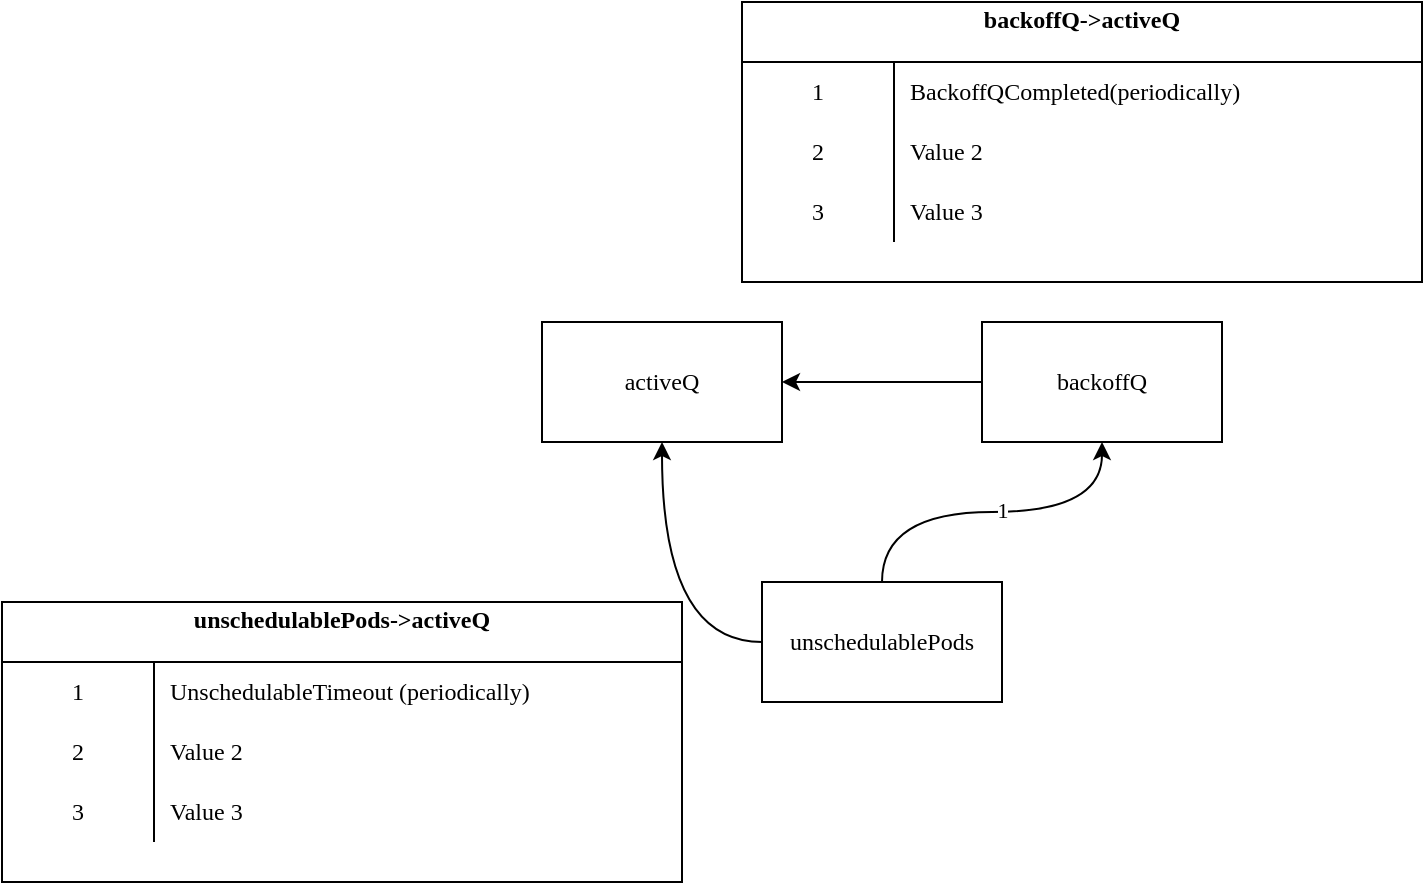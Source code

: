 <mxfile version="17.4.2" type="github">
  <diagram id="5utfoWw5rBOYjHjbVuls" name="Page-1">
    <mxGraphModel dx="1789" dy="965" grid="1" gridSize="10" guides="1" tooltips="1" connect="1" arrows="1" fold="1" page="1" pageScale="1" pageWidth="3300" pageHeight="4681" math="0" shadow="0">
      <root>
        <mxCell id="0" />
        <mxCell id="1" parent="0" />
        <mxCell id="gIE3h35THAHc6nxIw-kp-2" value="&lt;span style=&quot;font-size: 12px&quot;&gt;activeQ&lt;/span&gt;" style="rounded=0;whiteSpace=wrap;html=1;fontFamily=Comic Sans MS;" vertex="1" parent="1">
          <mxGeometry x="450" y="450" width="120" height="60" as="geometry" />
        </mxCell>
        <mxCell id="gIE3h35THAHc6nxIw-kp-30" style="edgeStyle=orthogonalEdgeStyle;curved=1;rounded=0;orthogonalLoop=1;jettySize=auto;html=1;exitX=0;exitY=0.5;exitDx=0;exitDy=0;entryX=1;entryY=0.5;entryDx=0;entryDy=0;fontFamily=Comic Sans MS;" edge="1" parent="1" source="gIE3h35THAHc6nxIw-kp-3" target="gIE3h35THAHc6nxIw-kp-2">
          <mxGeometry relative="1" as="geometry" />
        </mxCell>
        <mxCell id="gIE3h35THAHc6nxIw-kp-3" value="&lt;span style=&quot;font-size: 12px&quot;&gt;backoffQ&lt;/span&gt;" style="rounded=0;whiteSpace=wrap;html=1;fontFamily=Comic Sans MS;" vertex="1" parent="1">
          <mxGeometry x="670" y="450" width="120" height="60" as="geometry" />
        </mxCell>
        <mxCell id="gIE3h35THAHc6nxIw-kp-5" style="edgeStyle=orthogonalEdgeStyle;rounded=0;orthogonalLoop=1;jettySize=auto;html=1;entryX=0.5;entryY=1;entryDx=0;entryDy=0;fontFamily=Comic Sans MS;curved=1;" edge="1" parent="1" source="gIE3h35THAHc6nxIw-kp-4" target="gIE3h35THAHc6nxIw-kp-3">
          <mxGeometry relative="1" as="geometry" />
        </mxCell>
        <mxCell id="gIE3h35THAHc6nxIw-kp-8" value="1" style="edgeLabel;html=1;align=center;verticalAlign=middle;resizable=0;points=[];fontFamily=Comic Sans MS;" vertex="1" connectable="0" parent="gIE3h35THAHc6nxIw-kp-5">
          <mxGeometry x="0.172" y="1" relative="1" as="geometry">
            <mxPoint x="-11" as="offset" />
          </mxGeometry>
        </mxCell>
        <mxCell id="gIE3h35THAHc6nxIw-kp-6" style="edgeStyle=orthogonalEdgeStyle;curved=1;rounded=0;orthogonalLoop=1;jettySize=auto;html=1;exitX=0;exitY=0.5;exitDx=0;exitDy=0;fontFamily=Comic Sans MS;" edge="1" parent="1" source="gIE3h35THAHc6nxIw-kp-4" target="gIE3h35THAHc6nxIw-kp-2">
          <mxGeometry relative="1" as="geometry" />
        </mxCell>
        <mxCell id="gIE3h35THAHc6nxIw-kp-4" value="&lt;span style=&quot;font-size: 12px&quot;&gt;unschedulablePods&lt;/span&gt;" style="rounded=0;whiteSpace=wrap;html=1;fontFamily=Comic Sans MS;" vertex="1" parent="1">
          <mxGeometry x="560" y="580" width="120" height="60" as="geometry" />
        </mxCell>
        <mxCell id="gIE3h35THAHc6nxIw-kp-10" value="unschedulablePods-&gt;activeQ&#xa; " style="shape=table;startSize=30;container=1;collapsible=0;childLayout=tableLayout;fixedRows=1;rowLines=0;fontStyle=1;fontFamily=Comic Sans MS;" vertex="1" parent="1">
          <mxGeometry x="180" y="590" width="340" height="140" as="geometry" />
        </mxCell>
        <mxCell id="gIE3h35THAHc6nxIw-kp-11" value="" style="shape=tableRow;horizontal=0;startSize=0;swimlaneHead=0;swimlaneBody=0;top=0;left=0;bottom=0;right=0;collapsible=0;dropTarget=0;fillColor=none;points=[[0,0.5],[1,0.5]];portConstraint=eastwest;fontFamily=Comic Sans MS;" vertex="1" parent="gIE3h35THAHc6nxIw-kp-10">
          <mxGeometry y="30" width="340" height="30" as="geometry" />
        </mxCell>
        <mxCell id="gIE3h35THAHc6nxIw-kp-12" value="1" style="shape=partialRectangle;html=1;whiteSpace=wrap;connectable=0;fillColor=none;top=0;left=0;bottom=0;right=0;overflow=hidden;pointerEvents=1;fontFamily=Comic Sans MS;" vertex="1" parent="gIE3h35THAHc6nxIw-kp-11">
          <mxGeometry width="76" height="30" as="geometry">
            <mxRectangle width="76" height="30" as="alternateBounds" />
          </mxGeometry>
        </mxCell>
        <mxCell id="gIE3h35THAHc6nxIw-kp-13" value="UnschedulableTimeout (periodically)" style="shape=partialRectangle;html=1;whiteSpace=wrap;connectable=0;fillColor=none;top=0;left=0;bottom=0;right=0;align=left;spacingLeft=6;overflow=hidden;fontFamily=Comic Sans MS;" vertex="1" parent="gIE3h35THAHc6nxIw-kp-11">
          <mxGeometry x="76" width="264" height="30" as="geometry">
            <mxRectangle width="264" height="30" as="alternateBounds" />
          </mxGeometry>
        </mxCell>
        <mxCell id="gIE3h35THAHc6nxIw-kp-14" value="" style="shape=tableRow;horizontal=0;startSize=0;swimlaneHead=0;swimlaneBody=0;top=0;left=0;bottom=0;right=0;collapsible=0;dropTarget=0;fillColor=none;points=[[0,0.5],[1,0.5]];portConstraint=eastwest;fontFamily=Comic Sans MS;" vertex="1" parent="gIE3h35THAHc6nxIw-kp-10">
          <mxGeometry y="60" width="340" height="30" as="geometry" />
        </mxCell>
        <mxCell id="gIE3h35THAHc6nxIw-kp-15" value="2" style="shape=partialRectangle;html=1;whiteSpace=wrap;connectable=0;fillColor=none;top=0;left=0;bottom=0;right=0;overflow=hidden;fontFamily=Comic Sans MS;" vertex="1" parent="gIE3h35THAHc6nxIw-kp-14">
          <mxGeometry width="76" height="30" as="geometry">
            <mxRectangle width="76" height="30" as="alternateBounds" />
          </mxGeometry>
        </mxCell>
        <mxCell id="gIE3h35THAHc6nxIw-kp-16" value="Value 2" style="shape=partialRectangle;html=1;whiteSpace=wrap;connectable=0;fillColor=none;top=0;left=0;bottom=0;right=0;align=left;spacingLeft=6;overflow=hidden;fontFamily=Comic Sans MS;" vertex="1" parent="gIE3h35THAHc6nxIw-kp-14">
          <mxGeometry x="76" width="264" height="30" as="geometry">
            <mxRectangle width="264" height="30" as="alternateBounds" />
          </mxGeometry>
        </mxCell>
        <mxCell id="gIE3h35THAHc6nxIw-kp-17" value="" style="shape=tableRow;horizontal=0;startSize=0;swimlaneHead=0;swimlaneBody=0;top=0;left=0;bottom=0;right=0;collapsible=0;dropTarget=0;fillColor=none;points=[[0,0.5],[1,0.5]];portConstraint=eastwest;fontFamily=Comic Sans MS;" vertex="1" parent="gIE3h35THAHc6nxIw-kp-10">
          <mxGeometry y="90" width="340" height="30" as="geometry" />
        </mxCell>
        <mxCell id="gIE3h35THAHc6nxIw-kp-18" value="3" style="shape=partialRectangle;html=1;whiteSpace=wrap;connectable=0;fillColor=none;top=0;left=0;bottom=0;right=0;overflow=hidden;fontFamily=Comic Sans MS;" vertex="1" parent="gIE3h35THAHc6nxIw-kp-17">
          <mxGeometry width="76" height="30" as="geometry">
            <mxRectangle width="76" height="30" as="alternateBounds" />
          </mxGeometry>
        </mxCell>
        <mxCell id="gIE3h35THAHc6nxIw-kp-19" value="Value 3" style="shape=partialRectangle;html=1;whiteSpace=wrap;connectable=0;fillColor=none;top=0;left=0;bottom=0;right=0;align=left;spacingLeft=6;overflow=hidden;fontFamily=Comic Sans MS;" vertex="1" parent="gIE3h35THAHc6nxIw-kp-17">
          <mxGeometry x="76" width="264" height="30" as="geometry">
            <mxRectangle width="264" height="30" as="alternateBounds" />
          </mxGeometry>
        </mxCell>
        <mxCell id="gIE3h35THAHc6nxIw-kp-20" value="backoffQ-&gt;activeQ&#xa; " style="shape=table;startSize=30;container=1;collapsible=0;childLayout=tableLayout;fixedRows=1;rowLines=0;fontStyle=1;fontFamily=Comic Sans MS;" vertex="1" parent="1">
          <mxGeometry x="550" y="290" width="340" height="140" as="geometry" />
        </mxCell>
        <mxCell id="gIE3h35THAHc6nxIw-kp-21" value="" style="shape=tableRow;horizontal=0;startSize=0;swimlaneHead=0;swimlaneBody=0;top=0;left=0;bottom=0;right=0;collapsible=0;dropTarget=0;fillColor=none;points=[[0,0.5],[1,0.5]];portConstraint=eastwest;fontFamily=Comic Sans MS;" vertex="1" parent="gIE3h35THAHc6nxIw-kp-20">
          <mxGeometry y="30" width="340" height="30" as="geometry" />
        </mxCell>
        <mxCell id="gIE3h35THAHc6nxIw-kp-22" value="1" style="shape=partialRectangle;html=1;whiteSpace=wrap;connectable=0;fillColor=none;top=0;left=0;bottom=0;right=0;overflow=hidden;pointerEvents=1;fontFamily=Comic Sans MS;" vertex="1" parent="gIE3h35THAHc6nxIw-kp-21">
          <mxGeometry width="76" height="30" as="geometry">
            <mxRectangle width="76" height="30" as="alternateBounds" />
          </mxGeometry>
        </mxCell>
        <mxCell id="gIE3h35THAHc6nxIw-kp-23" value="BackoffQCompleted(periodically)" style="shape=partialRectangle;html=1;whiteSpace=wrap;connectable=0;fillColor=none;top=0;left=0;bottom=0;right=0;align=left;spacingLeft=6;overflow=hidden;fontFamily=Comic Sans MS;" vertex="1" parent="gIE3h35THAHc6nxIw-kp-21">
          <mxGeometry x="76" width="264" height="30" as="geometry">
            <mxRectangle width="264" height="30" as="alternateBounds" />
          </mxGeometry>
        </mxCell>
        <mxCell id="gIE3h35THAHc6nxIw-kp-24" value="" style="shape=tableRow;horizontal=0;startSize=0;swimlaneHead=0;swimlaneBody=0;top=0;left=0;bottom=0;right=0;collapsible=0;dropTarget=0;fillColor=none;points=[[0,0.5],[1,0.5]];portConstraint=eastwest;fontFamily=Comic Sans MS;" vertex="1" parent="gIE3h35THAHc6nxIw-kp-20">
          <mxGeometry y="60" width="340" height="30" as="geometry" />
        </mxCell>
        <mxCell id="gIE3h35THAHc6nxIw-kp-25" value="2" style="shape=partialRectangle;html=1;whiteSpace=wrap;connectable=0;fillColor=none;top=0;left=0;bottom=0;right=0;overflow=hidden;fontFamily=Comic Sans MS;" vertex="1" parent="gIE3h35THAHc6nxIw-kp-24">
          <mxGeometry width="76" height="30" as="geometry">
            <mxRectangle width="76" height="30" as="alternateBounds" />
          </mxGeometry>
        </mxCell>
        <mxCell id="gIE3h35THAHc6nxIw-kp-26" value="Value 2" style="shape=partialRectangle;html=1;whiteSpace=wrap;connectable=0;fillColor=none;top=0;left=0;bottom=0;right=0;align=left;spacingLeft=6;overflow=hidden;fontFamily=Comic Sans MS;" vertex="1" parent="gIE3h35THAHc6nxIw-kp-24">
          <mxGeometry x="76" width="264" height="30" as="geometry">
            <mxRectangle width="264" height="30" as="alternateBounds" />
          </mxGeometry>
        </mxCell>
        <mxCell id="gIE3h35THAHc6nxIw-kp-27" value="" style="shape=tableRow;horizontal=0;startSize=0;swimlaneHead=0;swimlaneBody=0;top=0;left=0;bottom=0;right=0;collapsible=0;dropTarget=0;fillColor=none;points=[[0,0.5],[1,0.5]];portConstraint=eastwest;fontFamily=Comic Sans MS;" vertex="1" parent="gIE3h35THAHc6nxIw-kp-20">
          <mxGeometry y="90" width="340" height="30" as="geometry" />
        </mxCell>
        <mxCell id="gIE3h35THAHc6nxIw-kp-28" value="3" style="shape=partialRectangle;html=1;whiteSpace=wrap;connectable=0;fillColor=none;top=0;left=0;bottom=0;right=0;overflow=hidden;fontFamily=Comic Sans MS;" vertex="1" parent="gIE3h35THAHc6nxIw-kp-27">
          <mxGeometry width="76" height="30" as="geometry">
            <mxRectangle width="76" height="30" as="alternateBounds" />
          </mxGeometry>
        </mxCell>
        <mxCell id="gIE3h35THAHc6nxIw-kp-29" value="Value 3" style="shape=partialRectangle;html=1;whiteSpace=wrap;connectable=0;fillColor=none;top=0;left=0;bottom=0;right=0;align=left;spacingLeft=6;overflow=hidden;fontFamily=Comic Sans MS;" vertex="1" parent="gIE3h35THAHc6nxIw-kp-27">
          <mxGeometry x="76" width="264" height="30" as="geometry">
            <mxRectangle width="264" height="30" as="alternateBounds" />
          </mxGeometry>
        </mxCell>
      </root>
    </mxGraphModel>
  </diagram>
</mxfile>
